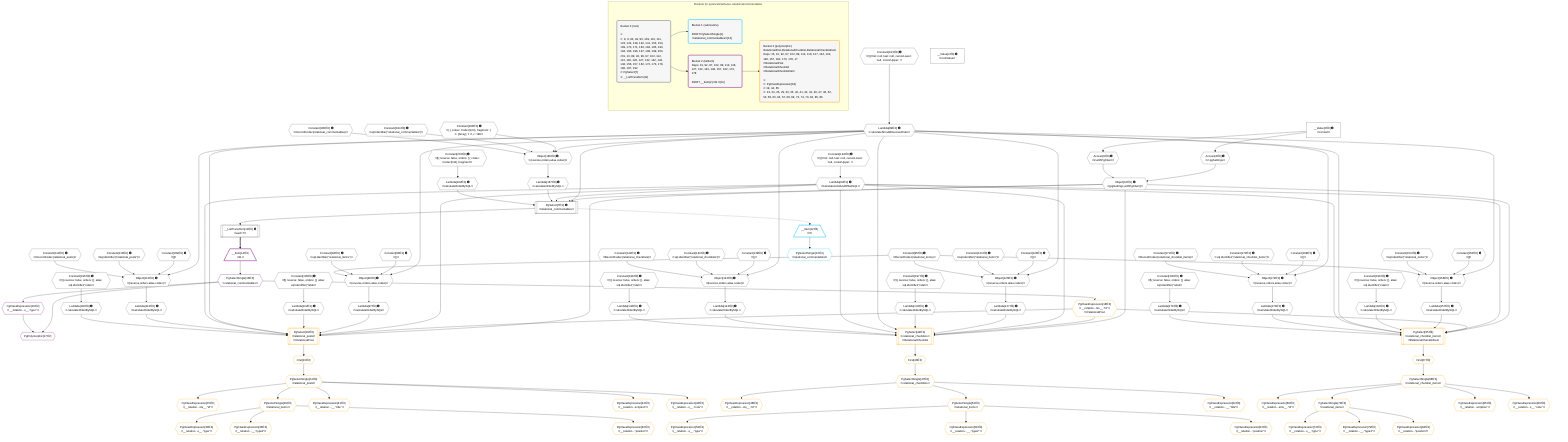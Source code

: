%%{init: {'themeVariables': { 'fontSize': '12px'}}}%%
graph TD
    classDef path fill:#eee,stroke:#000,color:#000
    classDef plan fill:#fff,stroke-width:1px,color:#000
    classDef itemplan fill:#fff,stroke-width:2px,color:#000
    classDef unbatchedplan fill:#dff,stroke-width:1px,color:#000
    classDef sideeffectplan fill:#fcc,stroke-width:2px,color:#000
    classDef bucket fill:#f6f6f6,color:#000,stroke-width:2px,text-align:left


    %% plan dependencies
    PgSelect7[["PgSelect[7∈0] ➊<br />ᐸrelational_commentablesᐳ"]]:::plan
    Object10{{"Object[10∈0] ➊<br />ᐸ{pgSettings,withPgClient}ᐳ"}}:::plan
    Lambda89{{"Lambda[89∈0] ➊<br />ᐸcalculateShouldReverseOrderᐳ"}}:::plan
    Lambda92{{"Lambda[92∈0] ➊<br />ᐸcalculateLimitAndOffsetSQLᐳ"}}:::plan
    Lambda187{{"Lambda[187∈0] ➊<br />ᐸcalculateOrderBySQLᐳ"}}:::plan
    Lambda192{{"Lambda[192∈0] ➊<br />ᐸcalculateOrderBySQLᐳ"}}:::plan
    Object10 & Lambda89 & Lambda92 & Lambda187 & Lambda192 --> PgSelect7
    Object96{{"Object[96∈0] ➊<br />ᐸ{reverse,orders,alias,codec}ᐳ"}}:::plan
    Constant93{{"Constant[93∈0] ➊<br />ᐸ[]ᐳ"}}:::plan
    Constant94{{"Constant[94∈0] ➊<br />ᐸsql.identifier(”relational_items”)ᐳ"}}:::plan
    Constant95{{"Constant[95∈0] ➊<br />ᐸRecordCodec(relational_items)ᐳ"}}:::plan
    Lambda89 & Constant93 & Constant94 & Constant95 --> Object96
    Object112{{"Object[112∈0] ➊<br />ᐸ{reverse,orders,alias,codec}ᐳ"}}:::plan
    Constant109{{"Constant[109∈0] ➊<br />ᐸ[]ᐳ"}}:::plan
    Constant110{{"Constant[110∈0] ➊<br />ᐸsql.identifier(”relational_posts”)ᐳ"}}:::plan
    Constant111{{"Constant[111∈0] ➊<br />ᐸRecordCodec(relational_posts)ᐳ"}}:::plan
    Lambda89 & Constant109 & Constant110 & Constant111 --> Object112
    Object126{{"Object[126∈0] ➊<br />ᐸ{reverse,orders,alias,codec}ᐳ"}}:::plan
    Constant123{{"Constant[123∈0] ➊<br />ᐸ[]ᐳ"}}:::plan
    Constant124{{"Constant[124∈0] ➊<br />ᐸsql.identifier(”relational_items”)ᐳ"}}:::plan
    Lambda89 & Constant123 & Constant124 & Constant95 --> Object126
    Object142{{"Object[142∈0] ➊<br />ᐸ{reverse,orders,alias,codec}ᐳ"}}:::plan
    Constant139{{"Constant[139∈0] ➊<br />ᐸ[]ᐳ"}}:::plan
    Constant140{{"Constant[140∈0] ➊<br />ᐸsql.identifier(”relational_checklists”)ᐳ"}}:::plan
    Constant141{{"Constant[141∈0] ➊<br />ᐸRecordCodec(relational_checklists)ᐳ"}}:::plan
    Lambda89 & Constant139 & Constant140 & Constant141 --> Object142
    Object156{{"Object[156∈0] ➊<br />ᐸ{reverse,orders,alias,codec}ᐳ"}}:::plan
    Constant153{{"Constant[153∈0] ➊<br />ᐸ[]ᐳ"}}:::plan
    Constant154{{"Constant[154∈0] ➊<br />ᐸsql.identifier(”relational_items”)ᐳ"}}:::plan
    Lambda89 & Constant153 & Constant154 & Constant95 --> Object156
    Object172{{"Object[172∈0] ➊<br />ᐸ{reverse,orders,alias,codec}ᐳ"}}:::plan
    Constant169{{"Constant[169∈0] ➊<br />ᐸ[]ᐳ"}}:::plan
    Constant170{{"Constant[170∈0] ➊<br />ᐸsql.identifier(”relational_checklist_items”)ᐳ"}}:::plan
    Constant171{{"Constant[171∈0] ➊<br />ᐸRecordCodec(relational_checklist_items)ᐳ"}}:::plan
    Lambda89 & Constant169 & Constant170 & Constant171 --> Object172
    Object186{{"Object[186∈0] ➊<br />ᐸ{reverse,orders,alias,codec}ᐳ"}}:::plan
    Constant183{{"Constant[183∈0] ➊<br />ᐸ[ { codec: Codec(int4), fragment: { n: [Array], f: 0, c: 198ᐳ"}}:::plan
    Constant184{{"Constant[184∈0] ➊<br />ᐸsql.identifier(”relational_commentables”)ᐳ"}}:::plan
    Constant185{{"Constant[185∈0] ➊<br />ᐸRecordCodec(relational_commentables)ᐳ"}}:::plan
    Lambda89 & Constant183 & Constant184 & Constant185 --> Object186
    Access8{{"Access[8∈0] ➊<br />ᐸ2.pgSettingsᐳ"}}:::plan
    Access9{{"Access[9∈0] ➊<br />ᐸ2.withPgClientᐳ"}}:::plan
    Access8 & Access9 --> Object10
    __Value2["__Value[2∈0] ➊<br />ᐸcontextᐳ"]:::plan
    __Value2 --> Access8
    __Value2 --> Access9
    __ListTransform11[["__ListTransform[11∈0] ➊<br />ᐸeach:7ᐳ"]]:::plan
    PgSelect7 --> __ListTransform11
    Constant193{{"Constant[193∈0] ➊<br />ᐸ§{ first: null, last: null, cursorLower: null, cursorUpper: ᐳ"}}:::plan
    Constant193 --> Lambda89
    Constant194{{"Constant[194∈0] ➊<br />ᐸ§{ first: null, last: null, cursorLower: null, cursorUpper: ᐳ"}}:::plan
    Constant194 --> Lambda92
    Lambda97{{"Lambda[97∈0] ➊<br />ᐸcalculateOrderBySQLᐳ"}}:::plan
    Object96 --> Lambda97
    Lambda102{{"Lambda[102∈0] ➊<br />ᐸcalculateOrderBySQLᐳ"}}:::plan
    Constant195{{"Constant[195∈0] ➊<br />ᐸ§{ reverse: false, orders: [], alias: sql.identifier(”relatiᐳ"}}:::plan
    Constant195 --> Lambda102
    Lambda113{{"Lambda[113∈0] ➊<br />ᐸcalculateOrderBySQLᐳ"}}:::plan
    Object112 --> Lambda113
    Lambda118{{"Lambda[118∈0] ➊<br />ᐸcalculateOrderBySQLᐳ"}}:::plan
    Constant196{{"Constant[196∈0] ➊<br />ᐸ§{ reverse: false, orders: [], alias: sql.identifier(”relatiᐳ"}}:::plan
    Constant196 --> Lambda118
    Lambda127{{"Lambda[127∈0] ➊<br />ᐸcalculateOrderBySQLᐳ"}}:::plan
    Object126 --> Lambda127
    Lambda132{{"Lambda[132∈0] ➊<br />ᐸcalculateOrderBySQLᐳ"}}:::plan
    Constant197{{"Constant[197∈0] ➊<br />ᐸ§{ reverse: false, orders: [], alias: sql.identifier(”relatiᐳ"}}:::plan
    Constant197 --> Lambda132
    Lambda143{{"Lambda[143∈0] ➊<br />ᐸcalculateOrderBySQLᐳ"}}:::plan
    Object142 --> Lambda143
    Lambda148{{"Lambda[148∈0] ➊<br />ᐸcalculateOrderBySQLᐳ"}}:::plan
    Constant198{{"Constant[198∈0] ➊<br />ᐸ§{ reverse: false, orders: [], alias: sql.identifier(”relatiᐳ"}}:::plan
    Constant198 --> Lambda148
    Lambda157{{"Lambda[157∈0] ➊<br />ᐸcalculateOrderBySQLᐳ"}}:::plan
    Object156 --> Lambda157
    Lambda162{{"Lambda[162∈0] ➊<br />ᐸcalculateOrderBySQLᐳ"}}:::plan
    Constant199{{"Constant[199∈0] ➊<br />ᐸ§{ reverse: false, orders: [], alias: sql.identifier(”relatiᐳ"}}:::plan
    Constant199 --> Lambda162
    Lambda173{{"Lambda[173∈0] ➊<br />ᐸcalculateOrderBySQLᐳ"}}:::plan
    Object172 --> Lambda173
    Lambda178{{"Lambda[178∈0] ➊<br />ᐸcalculateOrderBySQLᐳ"}}:::plan
    Constant200{{"Constant[200∈0] ➊<br />ᐸ§{ reverse: false, orders: [], alias: sql.identifier(”relatiᐳ"}}:::plan
    Constant200 --> Lambda178
    Object186 --> Lambda187
    Constant201{{"Constant[201∈0] ➊<br />ᐸ§{ reverse: false, orders: [ { codec: Codec(int4), fragment:ᐳ"}}:::plan
    Constant201 --> Lambda192
    __Value4["__Value[4∈0] ➊<br />ᐸrootValueᐳ"]:::plan
    __Item12[/"__Item[12∈1]<br />ᐸ7ᐳ"\]:::itemplan
    PgSelect7 -.-> __Item12
    PgSelectSingle13{{"PgSelectSingle[13∈1]<br />ᐸrelational_commentablesᐳ"}}:::plan
    __Item12 --> PgSelectSingle13
    PgPolymorphic17{{"PgPolymorphic[17∈2]"}}:::plan
    PgSelectSingle15{{"PgSelectSingle[15∈2]<br />ᐸrelational_commentablesᐳ"}}:::plan
    PgClassExpression16{{"PgClassExpression[16∈2]<br />ᐸ__relation...s__.”type”ᐳ"}}:::plan
    PgSelectSingle15 & PgClassExpression16 --> PgPolymorphic17
    __Item14[/"__Item[14∈2]<br />ᐸ11ᐳ"\]:::itemplan
    __ListTransform11 ==> __Item14
    __Item14 --> PgSelectSingle15
    PgSelectSingle15 --> PgClassExpression16
    PgSelect19[["PgSelect[19∈3]<br />ᐸrelational_postsᐳ<br />ᐳRelationalPost"]]:::plan
    PgClassExpression18{{"PgClassExpression[18∈3]<br />ᐸ__relation...les__.”id”ᐳ<br />ᐳRelationalPost"}}:::plan
    Object10 & PgClassExpression18 & Lambda92 & Lambda97 & Lambda102 & Lambda89 & Lambda92 & Lambda113 & Lambda118 --> PgSelect19
    PgSelect44[["PgSelect[44∈3]<br />ᐸrelational_checklistsᐳ<br />ᐳRelationalChecklist"]]:::plan
    Object10 & PgClassExpression18 & Lambda92 & Lambda127 & Lambda132 & Lambda89 & Lambda92 & Lambda143 & Lambda148 --> PgSelect44
    PgSelect65[["PgSelect[65∈3]<br />ᐸrelational_checklist_itemsᐳ<br />ᐳRelationalChecklistItem"]]:::plan
    Object10 & PgClassExpression18 & Lambda92 & Lambda157 & Lambda162 & Lambda89 & Lambda92 & Lambda173 & Lambda178 --> PgSelect65
    PgSelectSingle15 --> PgClassExpression18
    First23{{"First[23∈3]"}}:::plan
    PgSelect19 --> First23
    PgSelectSingle24{{"PgSelectSingle[24∈3]<br />ᐸrelational_postsᐳ"}}:::plan
    First23 --> PgSelectSingle24
    PgClassExpression25{{"PgClassExpression[25∈3]<br />ᐸ__relation...sts__.”id”ᐳ"}}:::plan
    PgSelectSingle24 --> PgClassExpression25
    PgSelectSingle29{{"PgSelectSingle[29∈3]<br />ᐸrelational_itemsᐳ"}}:::plan
    PgSelectSingle24 --> PgSelectSingle29
    PgClassExpression30{{"PgClassExpression[30∈3]<br />ᐸ__relation...s__.”type”ᐳ"}}:::plan
    PgSelectSingle29 --> PgClassExpression30
    PgClassExpression35{{"PgClassExpression[35∈3]<br />ᐸ__relation...__.”type2”ᐳ"}}:::plan
    PgSelectSingle29 --> PgClassExpression35
    PgClassExpression40{{"PgClassExpression[40∈3]<br />ᐸ__relation...”position”ᐳ"}}:::plan
    PgSelectSingle29 --> PgClassExpression40
    PgClassExpression41{{"PgClassExpression[41∈3]<br />ᐸ__relation...__.”title”ᐳ"}}:::plan
    PgSelectSingle24 --> PgClassExpression41
    PgClassExpression42{{"PgClassExpression[42∈3]<br />ᐸ__relation...scription”ᐳ"}}:::plan
    PgSelectSingle24 --> PgClassExpression42
    PgClassExpression43{{"PgClassExpression[43∈3]<br />ᐸ__relation...s__.”note”ᐳ"}}:::plan
    PgSelectSingle24 --> PgClassExpression43
    First46{{"First[46∈3]"}}:::plan
    PgSelect44 --> First46
    PgSelectSingle47{{"PgSelectSingle[47∈3]<br />ᐸrelational_checklistsᐳ"}}:::plan
    First46 --> PgSelectSingle47
    PgClassExpression48{{"PgClassExpression[48∈3]<br />ᐸ__relation...sts__.”id”ᐳ"}}:::plan
    PgSelectSingle47 --> PgClassExpression48
    PgSelectSingle52{{"PgSelectSingle[52∈3]<br />ᐸrelational_itemsᐳ"}}:::plan
    PgSelectSingle47 --> PgSelectSingle52
    PgClassExpression53{{"PgClassExpression[53∈3]<br />ᐸ__relation...s__.”type”ᐳ"}}:::plan
    PgSelectSingle52 --> PgClassExpression53
    PgClassExpression58{{"PgClassExpression[58∈3]<br />ᐸ__relation...__.”type2”ᐳ"}}:::plan
    PgSelectSingle52 --> PgClassExpression58
    PgClassExpression63{{"PgClassExpression[63∈3]<br />ᐸ__relation...”position”ᐳ"}}:::plan
    PgSelectSingle52 --> PgClassExpression63
    PgClassExpression64{{"PgClassExpression[64∈3]<br />ᐸ__relation...__.”title”ᐳ"}}:::plan
    PgSelectSingle47 --> PgClassExpression64
    First67{{"First[67∈3]"}}:::plan
    PgSelect65 --> First67
    PgSelectSingle68{{"PgSelectSingle[68∈3]<br />ᐸrelational_checklist_itemsᐳ"}}:::plan
    First67 --> PgSelectSingle68
    PgClassExpression69{{"PgClassExpression[69∈3]<br />ᐸ__relation...ems__.”id”ᐳ"}}:::plan
    PgSelectSingle68 --> PgClassExpression69
    PgSelectSingle73{{"PgSelectSingle[73∈3]<br />ᐸrelational_itemsᐳ"}}:::plan
    PgSelectSingle68 --> PgSelectSingle73
    PgClassExpression74{{"PgClassExpression[74∈3]<br />ᐸ__relation...s__.”type”ᐳ"}}:::plan
    PgSelectSingle73 --> PgClassExpression74
    PgClassExpression79{{"PgClassExpression[79∈3]<br />ᐸ__relation...__.”type2”ᐳ"}}:::plan
    PgSelectSingle73 --> PgClassExpression79
    PgClassExpression84{{"PgClassExpression[84∈3]<br />ᐸ__relation...”position”ᐳ"}}:::plan
    PgSelectSingle73 --> PgClassExpression84
    PgClassExpression85{{"PgClassExpression[85∈3]<br />ᐸ__relation...scription”ᐳ"}}:::plan
    PgSelectSingle68 --> PgClassExpression85
    PgClassExpression86{{"PgClassExpression[86∈3]<br />ᐸ__relation...s__.”note”ᐳ"}}:::plan
    PgSelectSingle68 --> PgClassExpression86

    %% define steps

    subgraph "Buckets for queries/interfaces-relational/commentables"
    Bucket0("Bucket 0 (root)<br /><br />1: <br />ᐳ: 8, 9, 93, 94, 95, 109, 110, 111, 123, 124, 139, 140, 141, 153, 154, 169, 170, 171, 183, 184, 185, 193, 194, 195, 196, 197, 198, 199, 200, 201, 10, 89, 92, 96, 97, 102, 112, 113, 118, 126, 127, 132, 142, 143, 148, 156, 157, 162, 172, 173, 178, 186, 187, 192<br />2: PgSelect[7]<br />3: __ListTransform[11]"):::bucket
    classDef bucket0 stroke:#696969
    class Bucket0,__Value2,__Value4,PgSelect7,Access8,Access9,Object10,__ListTransform11,Lambda89,Lambda92,Constant93,Constant94,Constant95,Object96,Lambda97,Lambda102,Constant109,Constant110,Constant111,Object112,Lambda113,Lambda118,Constant123,Constant124,Object126,Lambda127,Lambda132,Constant139,Constant140,Constant141,Object142,Lambda143,Lambda148,Constant153,Constant154,Object156,Lambda157,Lambda162,Constant169,Constant170,Constant171,Object172,Lambda173,Lambda178,Constant183,Constant184,Constant185,Object186,Lambda187,Lambda192,Constant193,Constant194,Constant195,Constant196,Constant197,Constant198,Constant199,Constant200,Constant201 bucket0
    Bucket1("Bucket 1 (subroutine)<br /><br />ROOT PgSelectSingle{1}ᐸrelational_commentablesᐳ[13]"):::bucket
    classDef bucket1 stroke:#00bfff
    class Bucket1,__Item12,PgSelectSingle13 bucket1
    Bucket2("Bucket 2 (listItem)<br />Deps: 10, 92, 97, 102, 89, 113, 118, 127, 132, 143, 148, 157, 162, 173, 178<br /><br />ROOT __Item{2}ᐸ11ᐳ[14]"):::bucket
    classDef bucket2 stroke:#7f007f
    class Bucket2,__Item14,PgSelectSingle15,PgClassExpression16,PgPolymorphic17 bucket2
    Bucket3("Bucket 3 (polymorphic)<br />RelationalPost,RelationalChecklist,RelationalChecklistItem<br />Deps: 15, 10, 92, 97, 102, 89, 113, 118, 127, 132, 143, 148, 157, 162, 173, 178, 17<br />ᐳRelationalPost<br />ᐳRelationalChecklist<br />ᐳRelationalChecklistItem<br /><br />1: <br />ᐳ: PgClassExpression[18]<br />2: 19, 44, 65<br />ᐳ: 23, 24, 25, 29, 30, 35, 40, 41, 42, 43, 46, 47, 48, 52, 53, 58, 63, 64, 67, 68, 69, 73, 74, 79, 84, 85, 86"):::bucket
    classDef bucket3 stroke:#ffa500
    class Bucket3,PgClassExpression18,PgSelect19,First23,PgSelectSingle24,PgClassExpression25,PgSelectSingle29,PgClassExpression30,PgClassExpression35,PgClassExpression40,PgClassExpression41,PgClassExpression42,PgClassExpression43,PgSelect44,First46,PgSelectSingle47,PgClassExpression48,PgSelectSingle52,PgClassExpression53,PgClassExpression58,PgClassExpression63,PgClassExpression64,PgSelect65,First67,PgSelectSingle68,PgClassExpression69,PgSelectSingle73,PgClassExpression74,PgClassExpression79,PgClassExpression84,PgClassExpression85,PgClassExpression86 bucket3
    Bucket0 --> Bucket1 & Bucket2
    Bucket2 --> Bucket3
    end